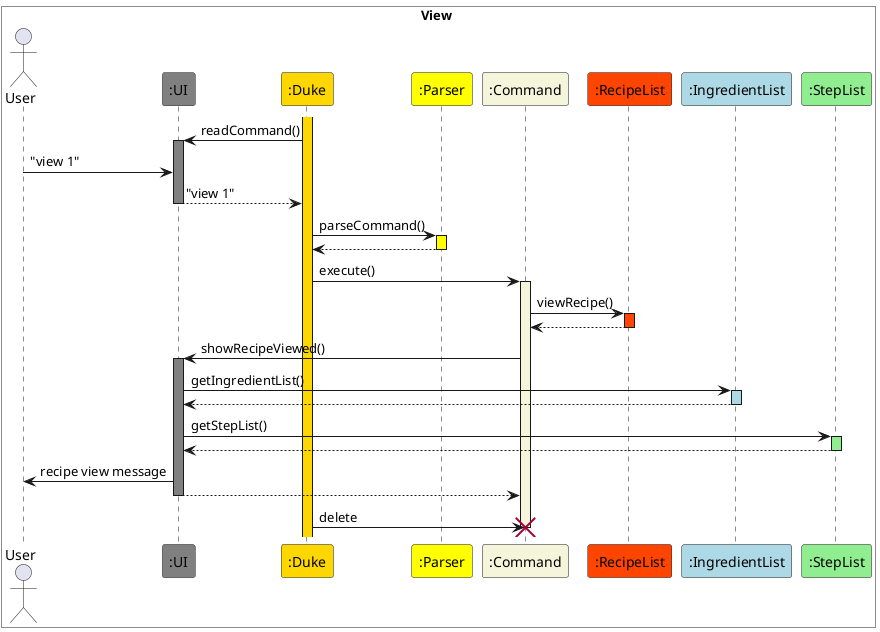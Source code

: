 @startuml RecipeView
box View #White
Actor User
participant ":UI" as UI #Gray
participant ":Duke" as Duke #Gold
participant ":Parser" as Parser #Yellow
participant ":Command" as Command #Beige
participant ":RecipeList" as RecipeList #OrangeRed
participant ":IngredientList" as IngredientList #LightBlue
participant ":StepList" as StepList #LightGreen
end box

activate Duke #Gold
Duke -> UI : readCommand()
activate UI #Gray
User -> UI : "view 1"
UI --> Duke : "view 1"
deactivate UI
Duke -> Parser : parseCommand()
activate Parser #Yellow
Parser --> Duke
deactivate Parser
Duke -> Command : execute()
activate Command #Beige
Command -> RecipeList : viewRecipe()
activate RecipeList #OrangeRed
RecipeList --> Command
deactivate RecipeList
Command -> UI : showRecipeViewed()
activate UI #Gray
UI -> IngredientList : getIngredientList()
activate IngredientList #LightBlue
IngredientList --> UI
deactivate IngredientList
UI -> StepList : getStepList()
activate StepList #LightGreen
StepList --> UI
deactivate StepList
UI -> User : recipe view message
UI --> Command
deactivate UI
Duke -> Command : delete
deactivate Command
destroy Command


@enduml